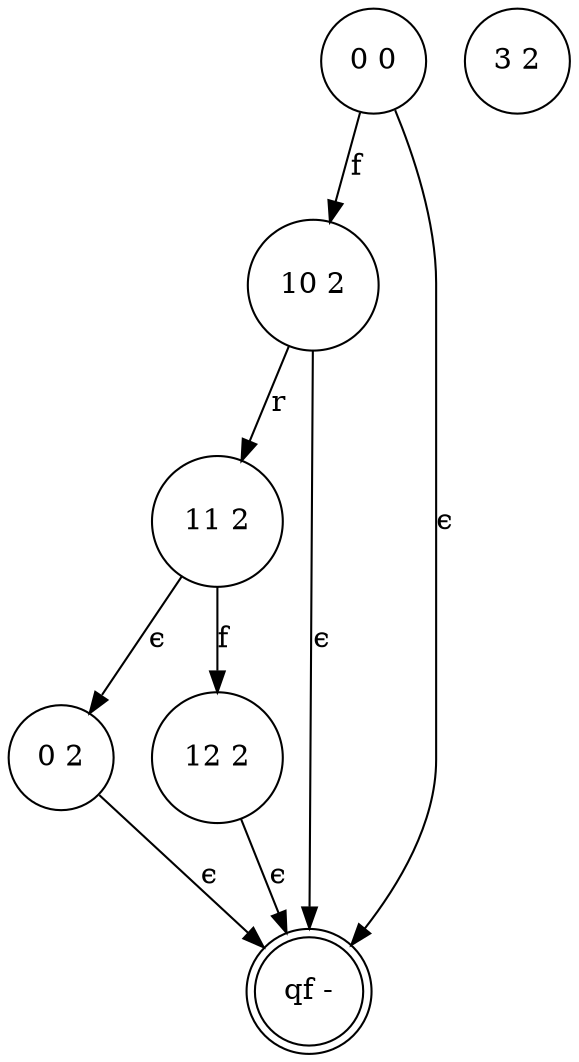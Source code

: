 digraph 4 {
	"10 2" [shape=circle]
	"11 2" [shape=circle]
	"0 2" [shape=circle]
	"12 2" [shape=circle]
	"qf -" [shape=doublecircle]
	"0 0" [shape=circle]
	"3 2" [shape=circle]
	"10 2" -> "11 2" [label=r]
	"11 2" -> "0 2" [label="ϵ"]
	"11 2" -> "12 2" [label=f]
	"10 2" -> "qf -" [label="ϵ"]
	"0 2" -> "qf -" [label="ϵ"]
	"12 2" -> "qf -" [label="ϵ"]
	"0 0" -> "10 2" [label=f]
	"0 0" -> "qf -" [label="ϵ"]
}
